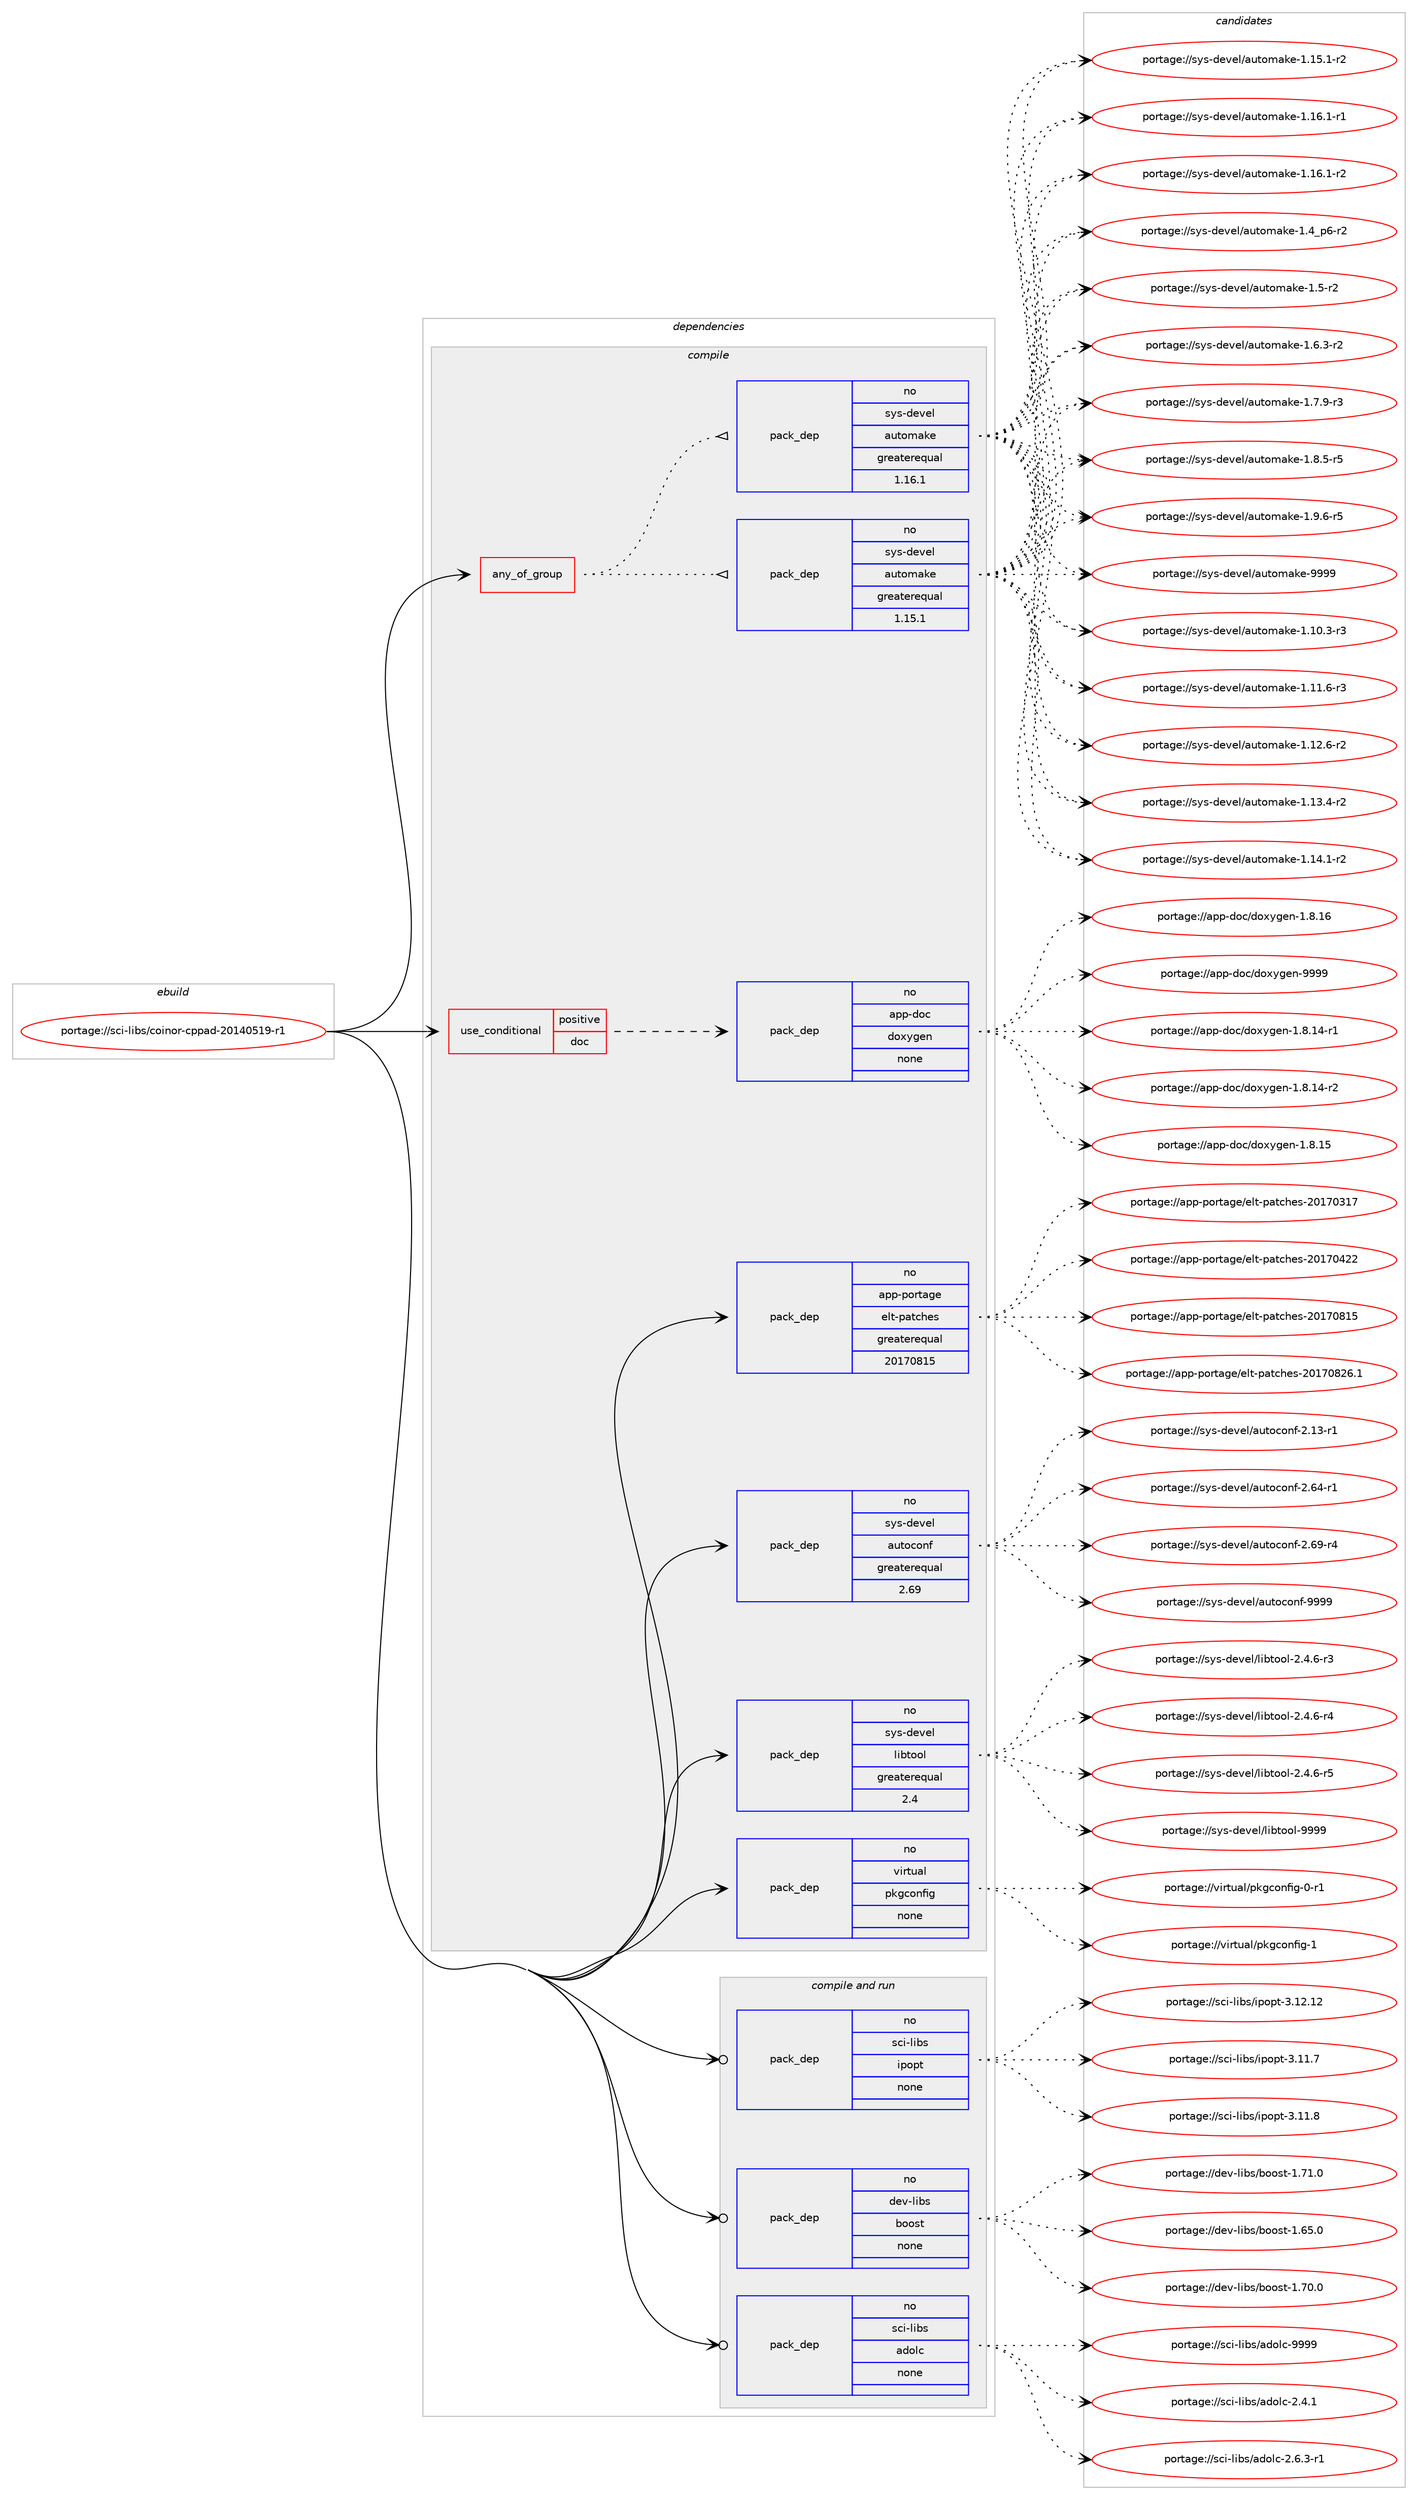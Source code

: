 digraph prolog {

# *************
# Graph options
# *************

newrank=true;
concentrate=true;
compound=true;
graph [rankdir=LR,fontname=Helvetica,fontsize=10,ranksep=1.5];#, ranksep=2.5, nodesep=0.2];
edge  [arrowhead=vee];
node  [fontname=Helvetica,fontsize=10];

# **********
# The ebuild
# **********

subgraph cluster_leftcol {
color=gray;
rank=same;
label=<<i>ebuild</i>>;
id [label="portage://sci-libs/coinor-cppad-20140519-r1", color=red, width=4, href="../sci-libs/coinor-cppad-20140519-r1.svg"];
}

# ****************
# The dependencies
# ****************

subgraph cluster_midcol {
color=gray;
label=<<i>dependencies</i>>;
subgraph cluster_compile {
fillcolor="#eeeeee";
style=filled;
label=<<i>compile</i>>;
subgraph any6396 {
dependency389314 [label=<<TABLE BORDER="0" CELLBORDER="1" CELLSPACING="0" CELLPADDING="4"><TR><TD CELLPADDING="10">any_of_group</TD></TR></TABLE>>, shape=none, color=red];subgraph pack286420 {
dependency389315 [label=<<TABLE BORDER="0" CELLBORDER="1" CELLSPACING="0" CELLPADDING="4" WIDTH="220"><TR><TD ROWSPAN="6" CELLPADDING="30">pack_dep</TD></TR><TR><TD WIDTH="110">no</TD></TR><TR><TD>sys-devel</TD></TR><TR><TD>automake</TD></TR><TR><TD>greaterequal</TD></TR><TR><TD>1.16.1</TD></TR></TABLE>>, shape=none, color=blue];
}
dependency389314:e -> dependency389315:w [weight=20,style="dotted",arrowhead="oinv"];
subgraph pack286421 {
dependency389316 [label=<<TABLE BORDER="0" CELLBORDER="1" CELLSPACING="0" CELLPADDING="4" WIDTH="220"><TR><TD ROWSPAN="6" CELLPADDING="30">pack_dep</TD></TR><TR><TD WIDTH="110">no</TD></TR><TR><TD>sys-devel</TD></TR><TR><TD>automake</TD></TR><TR><TD>greaterequal</TD></TR><TR><TD>1.15.1</TD></TR></TABLE>>, shape=none, color=blue];
}
dependency389314:e -> dependency389316:w [weight=20,style="dotted",arrowhead="oinv"];
}
id:e -> dependency389314:w [weight=20,style="solid",arrowhead="vee"];
subgraph cond96294 {
dependency389317 [label=<<TABLE BORDER="0" CELLBORDER="1" CELLSPACING="0" CELLPADDING="4"><TR><TD ROWSPAN="3" CELLPADDING="10">use_conditional</TD></TR><TR><TD>positive</TD></TR><TR><TD>doc</TD></TR></TABLE>>, shape=none, color=red];
subgraph pack286422 {
dependency389318 [label=<<TABLE BORDER="0" CELLBORDER="1" CELLSPACING="0" CELLPADDING="4" WIDTH="220"><TR><TD ROWSPAN="6" CELLPADDING="30">pack_dep</TD></TR><TR><TD WIDTH="110">no</TD></TR><TR><TD>app-doc</TD></TR><TR><TD>doxygen</TD></TR><TR><TD>none</TD></TR><TR><TD></TD></TR></TABLE>>, shape=none, color=blue];
}
dependency389317:e -> dependency389318:w [weight=20,style="dashed",arrowhead="vee"];
}
id:e -> dependency389317:w [weight=20,style="solid",arrowhead="vee"];
subgraph pack286423 {
dependency389319 [label=<<TABLE BORDER="0" CELLBORDER="1" CELLSPACING="0" CELLPADDING="4" WIDTH="220"><TR><TD ROWSPAN="6" CELLPADDING="30">pack_dep</TD></TR><TR><TD WIDTH="110">no</TD></TR><TR><TD>app-portage</TD></TR><TR><TD>elt-patches</TD></TR><TR><TD>greaterequal</TD></TR><TR><TD>20170815</TD></TR></TABLE>>, shape=none, color=blue];
}
id:e -> dependency389319:w [weight=20,style="solid",arrowhead="vee"];
subgraph pack286424 {
dependency389320 [label=<<TABLE BORDER="0" CELLBORDER="1" CELLSPACING="0" CELLPADDING="4" WIDTH="220"><TR><TD ROWSPAN="6" CELLPADDING="30">pack_dep</TD></TR><TR><TD WIDTH="110">no</TD></TR><TR><TD>sys-devel</TD></TR><TR><TD>autoconf</TD></TR><TR><TD>greaterequal</TD></TR><TR><TD>2.69</TD></TR></TABLE>>, shape=none, color=blue];
}
id:e -> dependency389320:w [weight=20,style="solid",arrowhead="vee"];
subgraph pack286425 {
dependency389321 [label=<<TABLE BORDER="0" CELLBORDER="1" CELLSPACING="0" CELLPADDING="4" WIDTH="220"><TR><TD ROWSPAN="6" CELLPADDING="30">pack_dep</TD></TR><TR><TD WIDTH="110">no</TD></TR><TR><TD>sys-devel</TD></TR><TR><TD>libtool</TD></TR><TR><TD>greaterequal</TD></TR><TR><TD>2.4</TD></TR></TABLE>>, shape=none, color=blue];
}
id:e -> dependency389321:w [weight=20,style="solid",arrowhead="vee"];
subgraph pack286426 {
dependency389322 [label=<<TABLE BORDER="0" CELLBORDER="1" CELLSPACING="0" CELLPADDING="4" WIDTH="220"><TR><TD ROWSPAN="6" CELLPADDING="30">pack_dep</TD></TR><TR><TD WIDTH="110">no</TD></TR><TR><TD>virtual</TD></TR><TR><TD>pkgconfig</TD></TR><TR><TD>none</TD></TR><TR><TD></TD></TR></TABLE>>, shape=none, color=blue];
}
id:e -> dependency389322:w [weight=20,style="solid",arrowhead="vee"];
}
subgraph cluster_compileandrun {
fillcolor="#eeeeee";
style=filled;
label=<<i>compile and run</i>>;
subgraph pack286427 {
dependency389323 [label=<<TABLE BORDER="0" CELLBORDER="1" CELLSPACING="0" CELLPADDING="4" WIDTH="220"><TR><TD ROWSPAN="6" CELLPADDING="30">pack_dep</TD></TR><TR><TD WIDTH="110">no</TD></TR><TR><TD>dev-libs</TD></TR><TR><TD>boost</TD></TR><TR><TD>none</TD></TR><TR><TD></TD></TR></TABLE>>, shape=none, color=blue];
}
id:e -> dependency389323:w [weight=20,style="solid",arrowhead="odotvee"];
subgraph pack286428 {
dependency389324 [label=<<TABLE BORDER="0" CELLBORDER="1" CELLSPACING="0" CELLPADDING="4" WIDTH="220"><TR><TD ROWSPAN="6" CELLPADDING="30">pack_dep</TD></TR><TR><TD WIDTH="110">no</TD></TR><TR><TD>sci-libs</TD></TR><TR><TD>adolc</TD></TR><TR><TD>none</TD></TR><TR><TD></TD></TR></TABLE>>, shape=none, color=blue];
}
id:e -> dependency389324:w [weight=20,style="solid",arrowhead="odotvee"];
subgraph pack286429 {
dependency389325 [label=<<TABLE BORDER="0" CELLBORDER="1" CELLSPACING="0" CELLPADDING="4" WIDTH="220"><TR><TD ROWSPAN="6" CELLPADDING="30">pack_dep</TD></TR><TR><TD WIDTH="110">no</TD></TR><TR><TD>sci-libs</TD></TR><TR><TD>ipopt</TD></TR><TR><TD>none</TD></TR><TR><TD></TD></TR></TABLE>>, shape=none, color=blue];
}
id:e -> dependency389325:w [weight=20,style="solid",arrowhead="odotvee"];
}
subgraph cluster_run {
fillcolor="#eeeeee";
style=filled;
label=<<i>run</i>>;
}
}

# **************
# The candidates
# **************

subgraph cluster_choices {
rank=same;
color=gray;
label=<<i>candidates</i>>;

subgraph choice286420 {
color=black;
nodesep=1;
choiceportage11512111545100101118101108479711711611110997107101454946494846514511451 [label="portage://sys-devel/automake-1.10.3-r3", color=red, width=4,href="../sys-devel/automake-1.10.3-r3.svg"];
choiceportage11512111545100101118101108479711711611110997107101454946494946544511451 [label="portage://sys-devel/automake-1.11.6-r3", color=red, width=4,href="../sys-devel/automake-1.11.6-r3.svg"];
choiceportage11512111545100101118101108479711711611110997107101454946495046544511450 [label="portage://sys-devel/automake-1.12.6-r2", color=red, width=4,href="../sys-devel/automake-1.12.6-r2.svg"];
choiceportage11512111545100101118101108479711711611110997107101454946495146524511450 [label="portage://sys-devel/automake-1.13.4-r2", color=red, width=4,href="../sys-devel/automake-1.13.4-r2.svg"];
choiceportage11512111545100101118101108479711711611110997107101454946495246494511450 [label="portage://sys-devel/automake-1.14.1-r2", color=red, width=4,href="../sys-devel/automake-1.14.1-r2.svg"];
choiceportage11512111545100101118101108479711711611110997107101454946495346494511450 [label="portage://sys-devel/automake-1.15.1-r2", color=red, width=4,href="../sys-devel/automake-1.15.1-r2.svg"];
choiceportage11512111545100101118101108479711711611110997107101454946495446494511449 [label="portage://sys-devel/automake-1.16.1-r1", color=red, width=4,href="../sys-devel/automake-1.16.1-r1.svg"];
choiceportage11512111545100101118101108479711711611110997107101454946495446494511450 [label="portage://sys-devel/automake-1.16.1-r2", color=red, width=4,href="../sys-devel/automake-1.16.1-r2.svg"];
choiceportage115121115451001011181011084797117116111109971071014549465295112544511450 [label="portage://sys-devel/automake-1.4_p6-r2", color=red, width=4,href="../sys-devel/automake-1.4_p6-r2.svg"];
choiceportage11512111545100101118101108479711711611110997107101454946534511450 [label="portage://sys-devel/automake-1.5-r2", color=red, width=4,href="../sys-devel/automake-1.5-r2.svg"];
choiceportage115121115451001011181011084797117116111109971071014549465446514511450 [label="portage://sys-devel/automake-1.6.3-r2", color=red, width=4,href="../sys-devel/automake-1.6.3-r2.svg"];
choiceportage115121115451001011181011084797117116111109971071014549465546574511451 [label="portage://sys-devel/automake-1.7.9-r3", color=red, width=4,href="../sys-devel/automake-1.7.9-r3.svg"];
choiceportage115121115451001011181011084797117116111109971071014549465646534511453 [label="portage://sys-devel/automake-1.8.5-r5", color=red, width=4,href="../sys-devel/automake-1.8.5-r5.svg"];
choiceportage115121115451001011181011084797117116111109971071014549465746544511453 [label="portage://sys-devel/automake-1.9.6-r5", color=red, width=4,href="../sys-devel/automake-1.9.6-r5.svg"];
choiceportage115121115451001011181011084797117116111109971071014557575757 [label="portage://sys-devel/automake-9999", color=red, width=4,href="../sys-devel/automake-9999.svg"];
dependency389315:e -> choiceportage11512111545100101118101108479711711611110997107101454946494846514511451:w [style=dotted,weight="100"];
dependency389315:e -> choiceportage11512111545100101118101108479711711611110997107101454946494946544511451:w [style=dotted,weight="100"];
dependency389315:e -> choiceportage11512111545100101118101108479711711611110997107101454946495046544511450:w [style=dotted,weight="100"];
dependency389315:e -> choiceportage11512111545100101118101108479711711611110997107101454946495146524511450:w [style=dotted,weight="100"];
dependency389315:e -> choiceportage11512111545100101118101108479711711611110997107101454946495246494511450:w [style=dotted,weight="100"];
dependency389315:e -> choiceportage11512111545100101118101108479711711611110997107101454946495346494511450:w [style=dotted,weight="100"];
dependency389315:e -> choiceportage11512111545100101118101108479711711611110997107101454946495446494511449:w [style=dotted,weight="100"];
dependency389315:e -> choiceportage11512111545100101118101108479711711611110997107101454946495446494511450:w [style=dotted,weight="100"];
dependency389315:e -> choiceportage115121115451001011181011084797117116111109971071014549465295112544511450:w [style=dotted,weight="100"];
dependency389315:e -> choiceportage11512111545100101118101108479711711611110997107101454946534511450:w [style=dotted,weight="100"];
dependency389315:e -> choiceportage115121115451001011181011084797117116111109971071014549465446514511450:w [style=dotted,weight="100"];
dependency389315:e -> choiceportage115121115451001011181011084797117116111109971071014549465546574511451:w [style=dotted,weight="100"];
dependency389315:e -> choiceportage115121115451001011181011084797117116111109971071014549465646534511453:w [style=dotted,weight="100"];
dependency389315:e -> choiceportage115121115451001011181011084797117116111109971071014549465746544511453:w [style=dotted,weight="100"];
dependency389315:e -> choiceportage115121115451001011181011084797117116111109971071014557575757:w [style=dotted,weight="100"];
}
subgraph choice286421 {
color=black;
nodesep=1;
choiceportage11512111545100101118101108479711711611110997107101454946494846514511451 [label="portage://sys-devel/automake-1.10.3-r3", color=red, width=4,href="../sys-devel/automake-1.10.3-r3.svg"];
choiceportage11512111545100101118101108479711711611110997107101454946494946544511451 [label="portage://sys-devel/automake-1.11.6-r3", color=red, width=4,href="../sys-devel/automake-1.11.6-r3.svg"];
choiceportage11512111545100101118101108479711711611110997107101454946495046544511450 [label="portage://sys-devel/automake-1.12.6-r2", color=red, width=4,href="../sys-devel/automake-1.12.6-r2.svg"];
choiceportage11512111545100101118101108479711711611110997107101454946495146524511450 [label="portage://sys-devel/automake-1.13.4-r2", color=red, width=4,href="../sys-devel/automake-1.13.4-r2.svg"];
choiceportage11512111545100101118101108479711711611110997107101454946495246494511450 [label="portage://sys-devel/automake-1.14.1-r2", color=red, width=4,href="../sys-devel/automake-1.14.1-r2.svg"];
choiceportage11512111545100101118101108479711711611110997107101454946495346494511450 [label="portage://sys-devel/automake-1.15.1-r2", color=red, width=4,href="../sys-devel/automake-1.15.1-r2.svg"];
choiceportage11512111545100101118101108479711711611110997107101454946495446494511449 [label="portage://sys-devel/automake-1.16.1-r1", color=red, width=4,href="../sys-devel/automake-1.16.1-r1.svg"];
choiceportage11512111545100101118101108479711711611110997107101454946495446494511450 [label="portage://sys-devel/automake-1.16.1-r2", color=red, width=4,href="../sys-devel/automake-1.16.1-r2.svg"];
choiceportage115121115451001011181011084797117116111109971071014549465295112544511450 [label="portage://sys-devel/automake-1.4_p6-r2", color=red, width=4,href="../sys-devel/automake-1.4_p6-r2.svg"];
choiceportage11512111545100101118101108479711711611110997107101454946534511450 [label="portage://sys-devel/automake-1.5-r2", color=red, width=4,href="../sys-devel/automake-1.5-r2.svg"];
choiceportage115121115451001011181011084797117116111109971071014549465446514511450 [label="portage://sys-devel/automake-1.6.3-r2", color=red, width=4,href="../sys-devel/automake-1.6.3-r2.svg"];
choiceportage115121115451001011181011084797117116111109971071014549465546574511451 [label="portage://sys-devel/automake-1.7.9-r3", color=red, width=4,href="../sys-devel/automake-1.7.9-r3.svg"];
choiceportage115121115451001011181011084797117116111109971071014549465646534511453 [label="portage://sys-devel/automake-1.8.5-r5", color=red, width=4,href="../sys-devel/automake-1.8.5-r5.svg"];
choiceportage115121115451001011181011084797117116111109971071014549465746544511453 [label="portage://sys-devel/automake-1.9.6-r5", color=red, width=4,href="../sys-devel/automake-1.9.6-r5.svg"];
choiceportage115121115451001011181011084797117116111109971071014557575757 [label="portage://sys-devel/automake-9999", color=red, width=4,href="../sys-devel/automake-9999.svg"];
dependency389316:e -> choiceportage11512111545100101118101108479711711611110997107101454946494846514511451:w [style=dotted,weight="100"];
dependency389316:e -> choiceportage11512111545100101118101108479711711611110997107101454946494946544511451:w [style=dotted,weight="100"];
dependency389316:e -> choiceportage11512111545100101118101108479711711611110997107101454946495046544511450:w [style=dotted,weight="100"];
dependency389316:e -> choiceportage11512111545100101118101108479711711611110997107101454946495146524511450:w [style=dotted,weight="100"];
dependency389316:e -> choiceportage11512111545100101118101108479711711611110997107101454946495246494511450:w [style=dotted,weight="100"];
dependency389316:e -> choiceportage11512111545100101118101108479711711611110997107101454946495346494511450:w [style=dotted,weight="100"];
dependency389316:e -> choiceportage11512111545100101118101108479711711611110997107101454946495446494511449:w [style=dotted,weight="100"];
dependency389316:e -> choiceportage11512111545100101118101108479711711611110997107101454946495446494511450:w [style=dotted,weight="100"];
dependency389316:e -> choiceportage115121115451001011181011084797117116111109971071014549465295112544511450:w [style=dotted,weight="100"];
dependency389316:e -> choiceportage11512111545100101118101108479711711611110997107101454946534511450:w [style=dotted,weight="100"];
dependency389316:e -> choiceportage115121115451001011181011084797117116111109971071014549465446514511450:w [style=dotted,weight="100"];
dependency389316:e -> choiceportage115121115451001011181011084797117116111109971071014549465546574511451:w [style=dotted,weight="100"];
dependency389316:e -> choiceportage115121115451001011181011084797117116111109971071014549465646534511453:w [style=dotted,weight="100"];
dependency389316:e -> choiceportage115121115451001011181011084797117116111109971071014549465746544511453:w [style=dotted,weight="100"];
dependency389316:e -> choiceportage115121115451001011181011084797117116111109971071014557575757:w [style=dotted,weight="100"];
}
subgraph choice286422 {
color=black;
nodesep=1;
choiceportage97112112451001119947100111120121103101110454946564649524511449 [label="portage://app-doc/doxygen-1.8.14-r1", color=red, width=4,href="../app-doc/doxygen-1.8.14-r1.svg"];
choiceportage97112112451001119947100111120121103101110454946564649524511450 [label="portage://app-doc/doxygen-1.8.14-r2", color=red, width=4,href="../app-doc/doxygen-1.8.14-r2.svg"];
choiceportage9711211245100111994710011112012110310111045494656464953 [label="portage://app-doc/doxygen-1.8.15", color=red, width=4,href="../app-doc/doxygen-1.8.15.svg"];
choiceportage9711211245100111994710011112012110310111045494656464954 [label="portage://app-doc/doxygen-1.8.16", color=red, width=4,href="../app-doc/doxygen-1.8.16.svg"];
choiceportage971121124510011199471001111201211031011104557575757 [label="portage://app-doc/doxygen-9999", color=red, width=4,href="../app-doc/doxygen-9999.svg"];
dependency389318:e -> choiceportage97112112451001119947100111120121103101110454946564649524511449:w [style=dotted,weight="100"];
dependency389318:e -> choiceportage97112112451001119947100111120121103101110454946564649524511450:w [style=dotted,weight="100"];
dependency389318:e -> choiceportage9711211245100111994710011112012110310111045494656464953:w [style=dotted,weight="100"];
dependency389318:e -> choiceportage9711211245100111994710011112012110310111045494656464954:w [style=dotted,weight="100"];
dependency389318:e -> choiceportage971121124510011199471001111201211031011104557575757:w [style=dotted,weight="100"];
}
subgraph choice286423 {
color=black;
nodesep=1;
choiceportage97112112451121111141169710310147101108116451129711699104101115455048495548514955 [label="portage://app-portage/elt-patches-20170317", color=red, width=4,href="../app-portage/elt-patches-20170317.svg"];
choiceportage97112112451121111141169710310147101108116451129711699104101115455048495548525050 [label="portage://app-portage/elt-patches-20170422", color=red, width=4,href="../app-portage/elt-patches-20170422.svg"];
choiceportage97112112451121111141169710310147101108116451129711699104101115455048495548564953 [label="portage://app-portage/elt-patches-20170815", color=red, width=4,href="../app-portage/elt-patches-20170815.svg"];
choiceportage971121124511211111411697103101471011081164511297116991041011154550484955485650544649 [label="portage://app-portage/elt-patches-20170826.1", color=red, width=4,href="../app-portage/elt-patches-20170826.1.svg"];
dependency389319:e -> choiceportage97112112451121111141169710310147101108116451129711699104101115455048495548514955:w [style=dotted,weight="100"];
dependency389319:e -> choiceportage97112112451121111141169710310147101108116451129711699104101115455048495548525050:w [style=dotted,weight="100"];
dependency389319:e -> choiceportage97112112451121111141169710310147101108116451129711699104101115455048495548564953:w [style=dotted,weight="100"];
dependency389319:e -> choiceportage971121124511211111411697103101471011081164511297116991041011154550484955485650544649:w [style=dotted,weight="100"];
}
subgraph choice286424 {
color=black;
nodesep=1;
choiceportage1151211154510010111810110847971171161119911111010245504649514511449 [label="portage://sys-devel/autoconf-2.13-r1", color=red, width=4,href="../sys-devel/autoconf-2.13-r1.svg"];
choiceportage1151211154510010111810110847971171161119911111010245504654524511449 [label="portage://sys-devel/autoconf-2.64-r1", color=red, width=4,href="../sys-devel/autoconf-2.64-r1.svg"];
choiceportage1151211154510010111810110847971171161119911111010245504654574511452 [label="portage://sys-devel/autoconf-2.69-r4", color=red, width=4,href="../sys-devel/autoconf-2.69-r4.svg"];
choiceportage115121115451001011181011084797117116111991111101024557575757 [label="portage://sys-devel/autoconf-9999", color=red, width=4,href="../sys-devel/autoconf-9999.svg"];
dependency389320:e -> choiceportage1151211154510010111810110847971171161119911111010245504649514511449:w [style=dotted,weight="100"];
dependency389320:e -> choiceportage1151211154510010111810110847971171161119911111010245504654524511449:w [style=dotted,weight="100"];
dependency389320:e -> choiceportage1151211154510010111810110847971171161119911111010245504654574511452:w [style=dotted,weight="100"];
dependency389320:e -> choiceportage115121115451001011181011084797117116111991111101024557575757:w [style=dotted,weight="100"];
}
subgraph choice286425 {
color=black;
nodesep=1;
choiceportage1151211154510010111810110847108105981161111111084550465246544511451 [label="portage://sys-devel/libtool-2.4.6-r3", color=red, width=4,href="../sys-devel/libtool-2.4.6-r3.svg"];
choiceportage1151211154510010111810110847108105981161111111084550465246544511452 [label="portage://sys-devel/libtool-2.4.6-r4", color=red, width=4,href="../sys-devel/libtool-2.4.6-r4.svg"];
choiceportage1151211154510010111810110847108105981161111111084550465246544511453 [label="portage://sys-devel/libtool-2.4.6-r5", color=red, width=4,href="../sys-devel/libtool-2.4.6-r5.svg"];
choiceportage1151211154510010111810110847108105981161111111084557575757 [label="portage://sys-devel/libtool-9999", color=red, width=4,href="../sys-devel/libtool-9999.svg"];
dependency389321:e -> choiceportage1151211154510010111810110847108105981161111111084550465246544511451:w [style=dotted,weight="100"];
dependency389321:e -> choiceportage1151211154510010111810110847108105981161111111084550465246544511452:w [style=dotted,weight="100"];
dependency389321:e -> choiceportage1151211154510010111810110847108105981161111111084550465246544511453:w [style=dotted,weight="100"];
dependency389321:e -> choiceportage1151211154510010111810110847108105981161111111084557575757:w [style=dotted,weight="100"];
}
subgraph choice286426 {
color=black;
nodesep=1;
choiceportage11810511411611797108471121071039911111010210510345484511449 [label="portage://virtual/pkgconfig-0-r1", color=red, width=4,href="../virtual/pkgconfig-0-r1.svg"];
choiceportage1181051141161179710847112107103991111101021051034549 [label="portage://virtual/pkgconfig-1", color=red, width=4,href="../virtual/pkgconfig-1.svg"];
dependency389322:e -> choiceportage11810511411611797108471121071039911111010210510345484511449:w [style=dotted,weight="100"];
dependency389322:e -> choiceportage1181051141161179710847112107103991111101021051034549:w [style=dotted,weight="100"];
}
subgraph choice286427 {
color=black;
nodesep=1;
choiceportage1001011184510810598115479811111111511645494654534648 [label="portage://dev-libs/boost-1.65.0", color=red, width=4,href="../dev-libs/boost-1.65.0.svg"];
choiceportage1001011184510810598115479811111111511645494655484648 [label="portage://dev-libs/boost-1.70.0", color=red, width=4,href="../dev-libs/boost-1.70.0.svg"];
choiceportage1001011184510810598115479811111111511645494655494648 [label="portage://dev-libs/boost-1.71.0", color=red, width=4,href="../dev-libs/boost-1.71.0.svg"];
dependency389323:e -> choiceportage1001011184510810598115479811111111511645494654534648:w [style=dotted,weight="100"];
dependency389323:e -> choiceportage1001011184510810598115479811111111511645494655484648:w [style=dotted,weight="100"];
dependency389323:e -> choiceportage1001011184510810598115479811111111511645494655494648:w [style=dotted,weight="100"];
}
subgraph choice286428 {
color=black;
nodesep=1;
choiceportage115991054510810598115479710011110899455046524649 [label="portage://sci-libs/adolc-2.4.1", color=red, width=4,href="../sci-libs/adolc-2.4.1.svg"];
choiceportage1159910545108105981154797100111108994550465446514511449 [label="portage://sci-libs/adolc-2.6.3-r1", color=red, width=4,href="../sci-libs/adolc-2.6.3-r1.svg"];
choiceportage1159910545108105981154797100111108994557575757 [label="portage://sci-libs/adolc-9999", color=red, width=4,href="../sci-libs/adolc-9999.svg"];
dependency389324:e -> choiceportage115991054510810598115479710011110899455046524649:w [style=dotted,weight="100"];
dependency389324:e -> choiceportage1159910545108105981154797100111108994550465446514511449:w [style=dotted,weight="100"];
dependency389324:e -> choiceportage1159910545108105981154797100111108994557575757:w [style=dotted,weight="100"];
}
subgraph choice286429 {
color=black;
nodesep=1;
choiceportage1159910545108105981154710511211111211645514649494655 [label="portage://sci-libs/ipopt-3.11.7", color=red, width=4,href="../sci-libs/ipopt-3.11.7.svg"];
choiceportage1159910545108105981154710511211111211645514649494656 [label="portage://sci-libs/ipopt-3.11.8", color=red, width=4,href="../sci-libs/ipopt-3.11.8.svg"];
choiceportage115991054510810598115471051121111121164551464950464950 [label="portage://sci-libs/ipopt-3.12.12", color=red, width=4,href="../sci-libs/ipopt-3.12.12.svg"];
dependency389325:e -> choiceportage1159910545108105981154710511211111211645514649494655:w [style=dotted,weight="100"];
dependency389325:e -> choiceportage1159910545108105981154710511211111211645514649494656:w [style=dotted,weight="100"];
dependency389325:e -> choiceportage115991054510810598115471051121111121164551464950464950:w [style=dotted,weight="100"];
}
}

}
